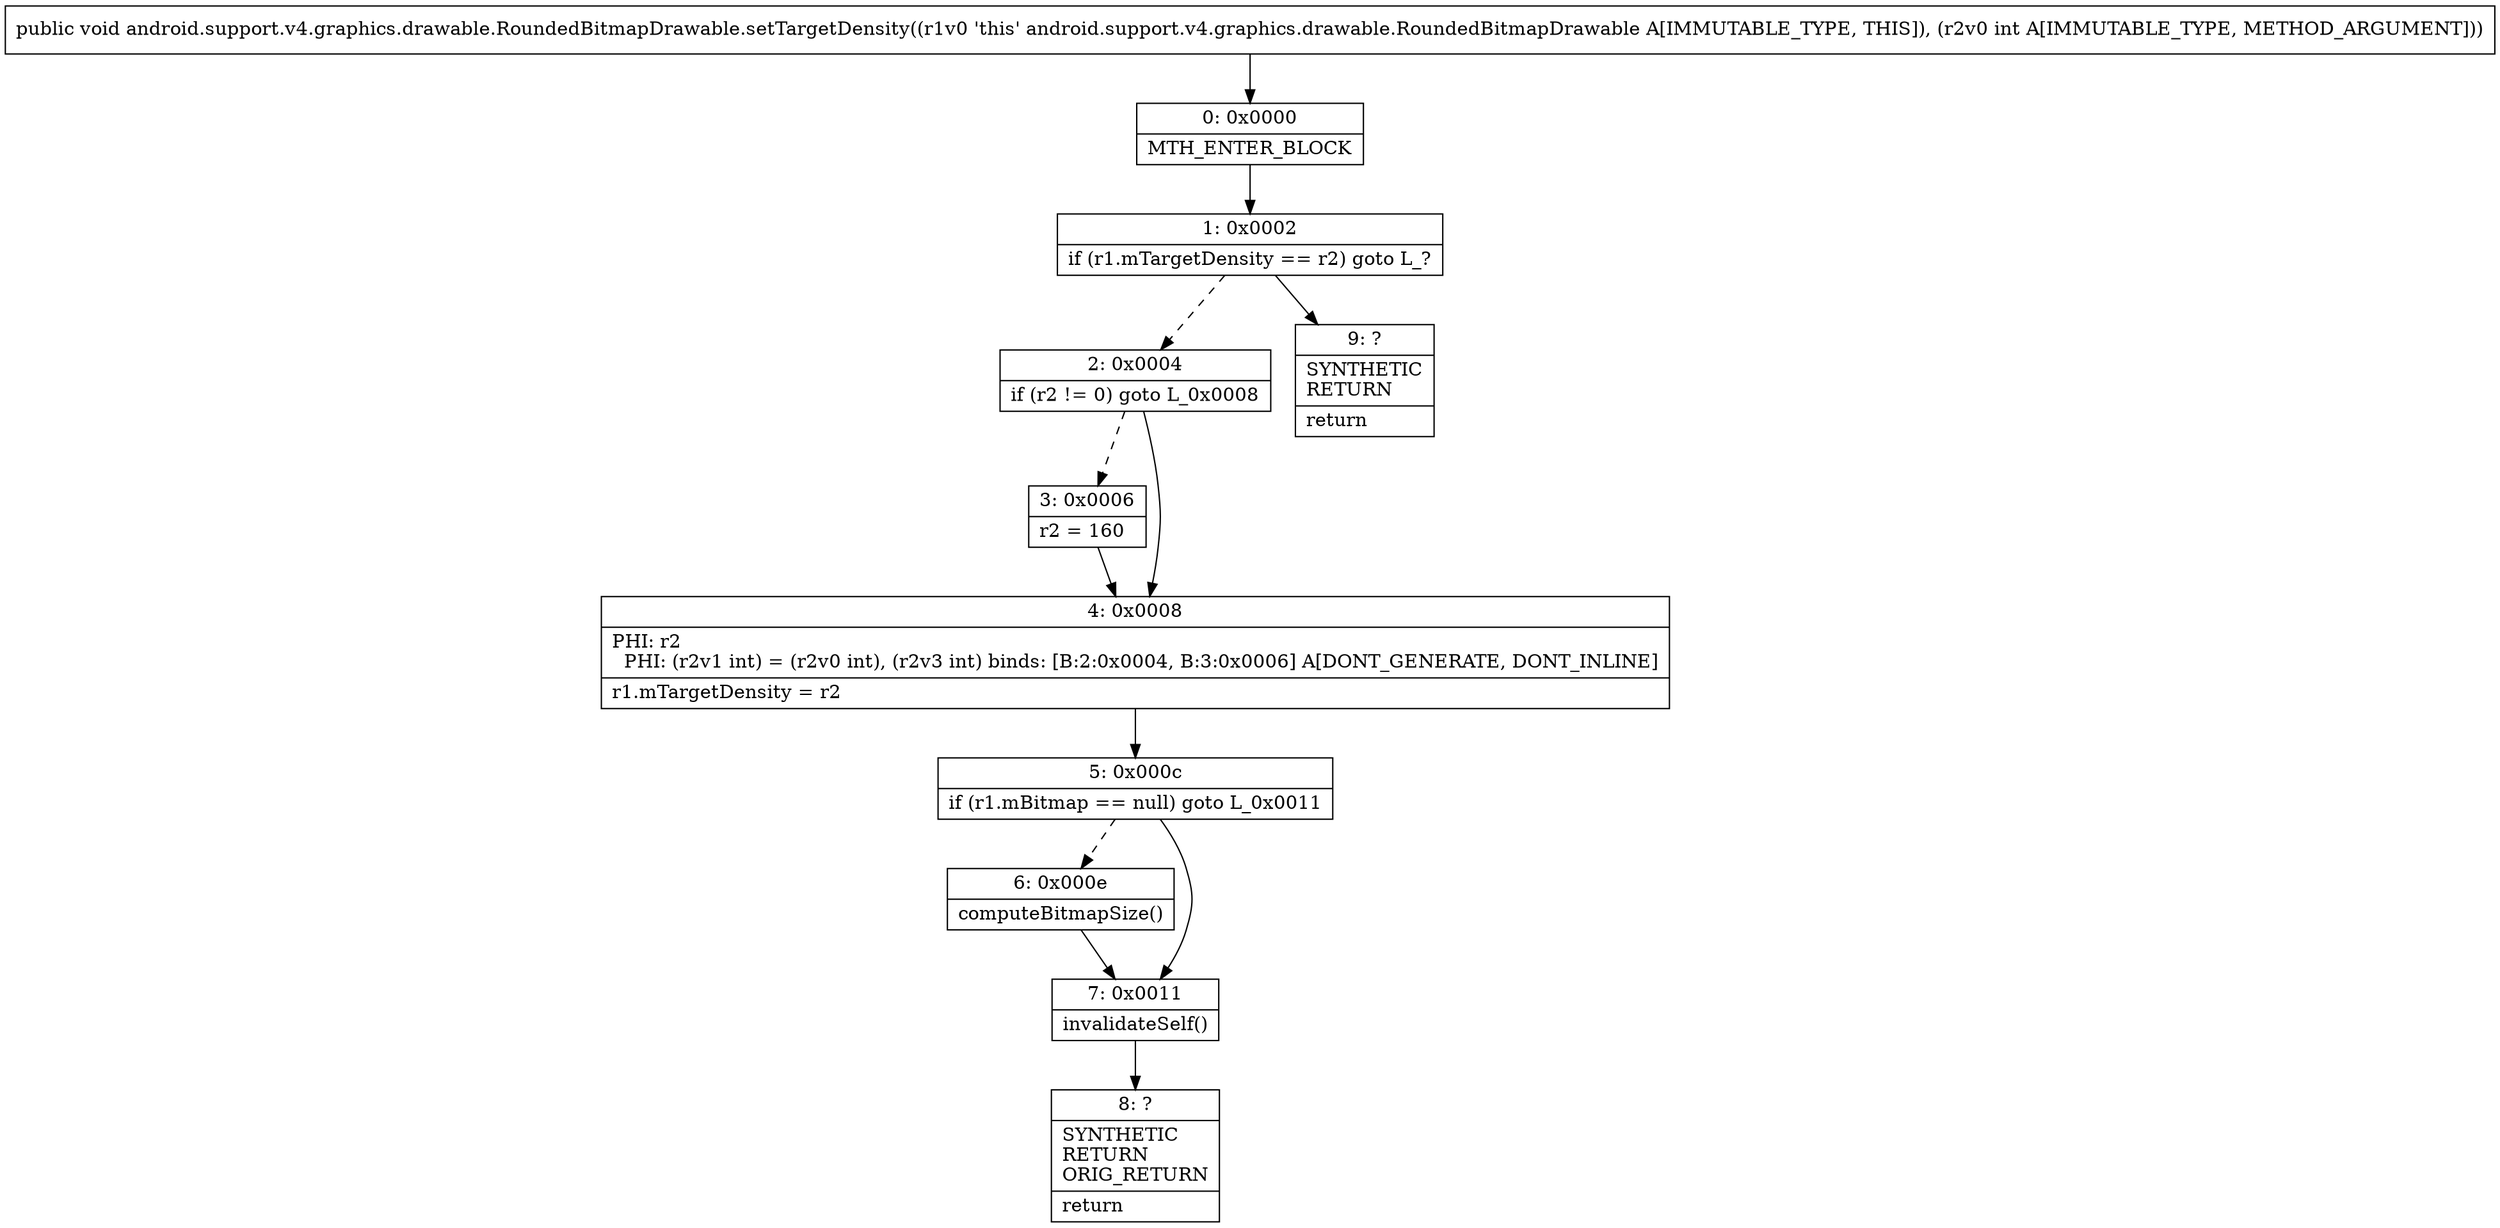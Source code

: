 digraph "CFG forandroid.support.v4.graphics.drawable.RoundedBitmapDrawable.setTargetDensity(I)V" {
Node_0 [shape=record,label="{0\:\ 0x0000|MTH_ENTER_BLOCK\l}"];
Node_1 [shape=record,label="{1\:\ 0x0002|if (r1.mTargetDensity == r2) goto L_?\l}"];
Node_2 [shape=record,label="{2\:\ 0x0004|if (r2 != 0) goto L_0x0008\l}"];
Node_3 [shape=record,label="{3\:\ 0x0006|r2 = 160\l}"];
Node_4 [shape=record,label="{4\:\ 0x0008|PHI: r2 \l  PHI: (r2v1 int) = (r2v0 int), (r2v3 int) binds: [B:2:0x0004, B:3:0x0006] A[DONT_GENERATE, DONT_INLINE]\l|r1.mTargetDensity = r2\l}"];
Node_5 [shape=record,label="{5\:\ 0x000c|if (r1.mBitmap == null) goto L_0x0011\l}"];
Node_6 [shape=record,label="{6\:\ 0x000e|computeBitmapSize()\l}"];
Node_7 [shape=record,label="{7\:\ 0x0011|invalidateSelf()\l}"];
Node_8 [shape=record,label="{8\:\ ?|SYNTHETIC\lRETURN\lORIG_RETURN\l|return\l}"];
Node_9 [shape=record,label="{9\:\ ?|SYNTHETIC\lRETURN\l|return\l}"];
MethodNode[shape=record,label="{public void android.support.v4.graphics.drawable.RoundedBitmapDrawable.setTargetDensity((r1v0 'this' android.support.v4.graphics.drawable.RoundedBitmapDrawable A[IMMUTABLE_TYPE, THIS]), (r2v0 int A[IMMUTABLE_TYPE, METHOD_ARGUMENT])) }"];
MethodNode -> Node_0;
Node_0 -> Node_1;
Node_1 -> Node_2[style=dashed];
Node_1 -> Node_9;
Node_2 -> Node_3[style=dashed];
Node_2 -> Node_4;
Node_3 -> Node_4;
Node_4 -> Node_5;
Node_5 -> Node_6[style=dashed];
Node_5 -> Node_7;
Node_6 -> Node_7;
Node_7 -> Node_8;
}

